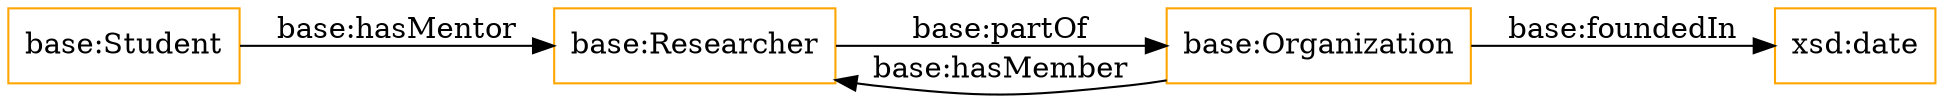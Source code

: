 digraph ar2dtool_diagram { 
rankdir=LR;
size="1501"
node [shape = rectangle, color="orange"]; "base:Student" "base:Organization" "base:Researcher" ; /*classes style*/
	"base:Organization" -> "xsd:date" [ label = "base:foundedIn" ];
	"base:Student" -> "base:Researcher" [ label = "base:hasMentor" ];
	"base:Researcher" -> "base:Organization" [ label = "base:partOf" ];
	"base:Organization" -> "base:Researcher" [ label = "base:hasMember" ];

}
